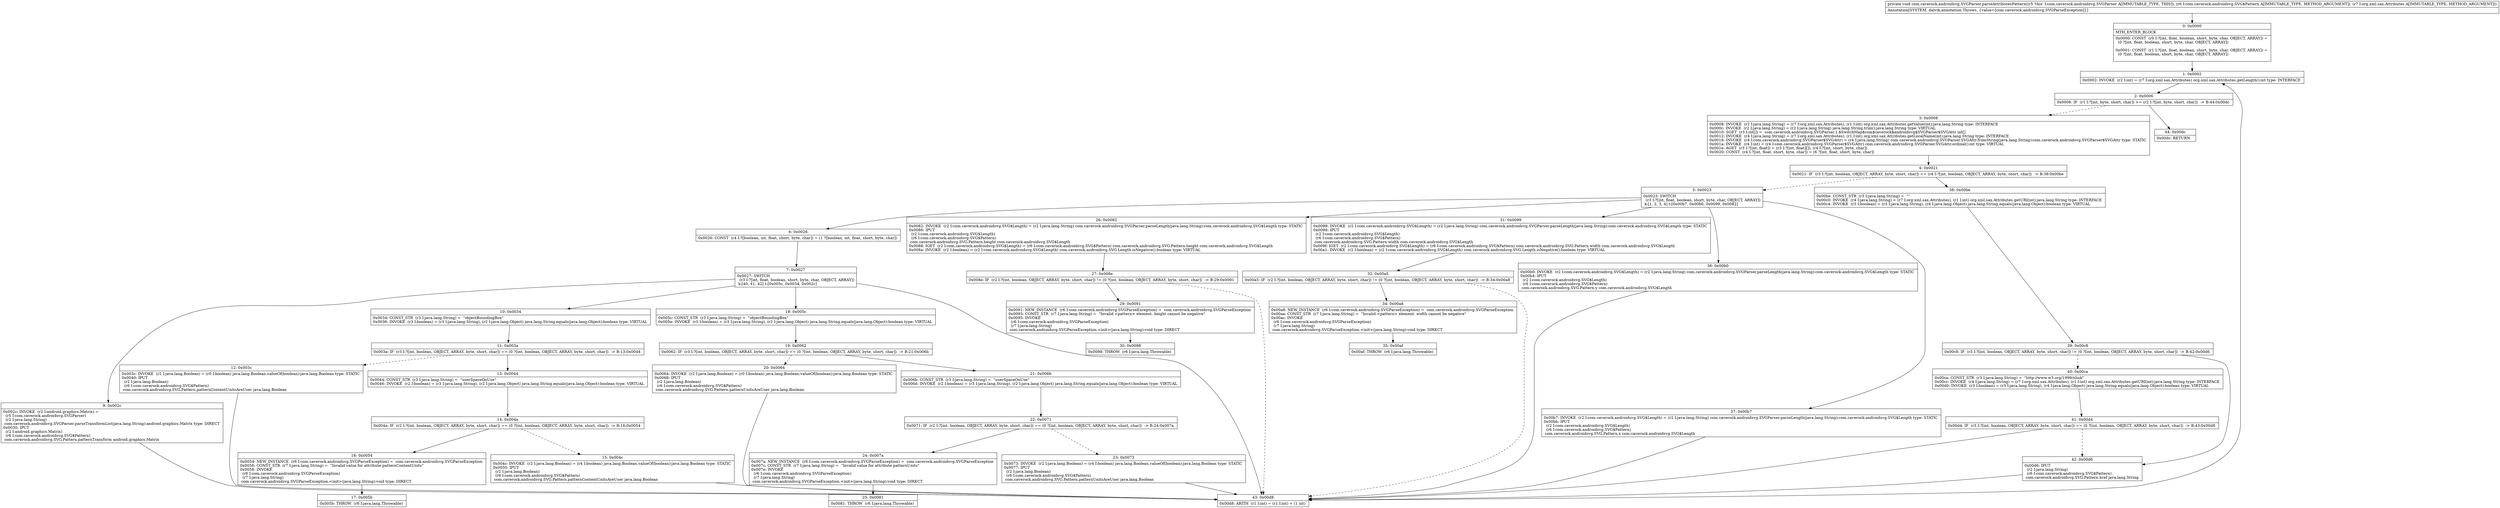digraph "CFG forcom.caverock.androidsvg.SVGParser.parseAttributesPattern(Lcom\/caverock\/androidsvg\/SVG$Pattern;Lorg\/xml\/sax\/Attributes;)V" {
Node_0 [shape=record,label="{0\:\ 0x0000|MTH_ENTER_BLOCK\l|0x0000: CONST  (r0 I:?[int, float, boolean, short, byte, char, OBJECT, ARRAY]) = \l  (0 ?[int, float, boolean, short, byte, char, OBJECT, ARRAY])\l \l0x0001: CONST  (r1 I:?[int, float, boolean, short, byte, char, OBJECT, ARRAY]) = \l  (0 ?[int, float, boolean, short, byte, char, OBJECT, ARRAY])\l \l}"];
Node_1 [shape=record,label="{1\:\ 0x0002|0x0002: INVOKE  (r2 I:int) = (r7 I:org.xml.sax.Attributes) org.xml.sax.Attributes.getLength():int type: INTERFACE \l}"];
Node_2 [shape=record,label="{2\:\ 0x0006|0x0006: IF  (r1 I:?[int, byte, short, char]) \>= (r2 I:?[int, byte, short, char])  \-\> B:44:0x00dc \l}"];
Node_3 [shape=record,label="{3\:\ 0x0008|0x0008: INVOKE  (r2 I:java.lang.String) = (r7 I:org.xml.sax.Attributes), (r1 I:int) org.xml.sax.Attributes.getValue(int):java.lang.String type: INTERFACE \l0x000c: INVOKE  (r2 I:java.lang.String) = (r2 I:java.lang.String) java.lang.String.trim():java.lang.String type: VIRTUAL \l0x0010: SGET  (r3 I:int[]) =  com.caverock.androidsvg.SVGParser.1.$SwitchMap$com$caverock$androidsvg$SVGParser$SVGAttr int[] \l0x0012: INVOKE  (r4 I:java.lang.String) = (r7 I:org.xml.sax.Attributes), (r1 I:int) org.xml.sax.Attributes.getLocalName(int):java.lang.String type: INTERFACE \l0x0016: INVOKE  (r4 I:com.caverock.androidsvg.SVGParser$SVGAttr) = (r4 I:java.lang.String) com.caverock.androidsvg.SVGParser.SVGAttr.fromString(java.lang.String):com.caverock.androidsvg.SVGParser$SVGAttr type: STATIC \l0x001a: INVOKE  (r4 I:int) = (r4 I:com.caverock.androidsvg.SVGParser$SVGAttr) com.caverock.androidsvg.SVGParser.SVGAttr.ordinal():int type: VIRTUAL \l0x001e: AGET  (r3 I:?[int, float]) = (r3 I:?[int, float][]), (r4 I:?[int, short, byte, char]) \l0x0020: CONST  (r4 I:?[int, float, short, byte, char]) = (6 ?[int, float, short, byte, char]) \l}"];
Node_4 [shape=record,label="{4\:\ 0x0021|0x0021: IF  (r3 I:?[int, boolean, OBJECT, ARRAY, byte, short, char]) == (r4 I:?[int, boolean, OBJECT, ARRAY, byte, short, char])  \-\> B:38:0x00be \l}"];
Node_5 [shape=record,label="{5\:\ 0x0023|0x0023: SWITCH  \l  (r3 I:?[int, float, boolean, short, byte, char, OBJECT, ARRAY])\l k:[1, 2, 3, 4] t:[0x00b7, 0x00b0, 0x0099, 0x0082] \l}"];
Node_6 [shape=record,label="{6\:\ 0x0026|0x0026: CONST  (r4 I:?[boolean, int, float, short, byte, char]) = (1 ?[boolean, int, float, short, byte, char]) \l}"];
Node_7 [shape=record,label="{7\:\ 0x0027|0x0027: SWITCH  \l  (r3 I:?[int, float, boolean, short, byte, char, OBJECT, ARRAY])\l k:[40, 41, 42] t:[0x005c, 0x0034, 0x002c] \l}"];
Node_9 [shape=record,label="{9\:\ 0x002c|0x002c: INVOKE  (r2 I:android.graphics.Matrix) = \l  (r5 I:com.caverock.androidsvg.SVGParser)\l  (r2 I:java.lang.String)\l com.caverock.androidsvg.SVGParser.parseTransformList(java.lang.String):android.graphics.Matrix type: DIRECT \l0x0030: IPUT  \l  (r2 I:android.graphics.Matrix)\l  (r6 I:com.caverock.androidsvg.SVG$Pattern)\l com.caverock.androidsvg.SVG.Pattern.patternTransform android.graphics.Matrix \l}"];
Node_10 [shape=record,label="{10\:\ 0x0034|0x0034: CONST_STR  (r3 I:java.lang.String) =  \"objectBoundingBox\" \l0x0036: INVOKE  (r3 I:boolean) = (r3 I:java.lang.String), (r2 I:java.lang.Object) java.lang.String.equals(java.lang.Object):boolean type: VIRTUAL \l}"];
Node_11 [shape=record,label="{11\:\ 0x003a|0x003a: IF  (r3 I:?[int, boolean, OBJECT, ARRAY, byte, short, char]) == (0 ?[int, boolean, OBJECT, ARRAY, byte, short, char])  \-\> B:13:0x0044 \l}"];
Node_12 [shape=record,label="{12\:\ 0x003c|0x003c: INVOKE  (r2 I:java.lang.Boolean) = (r0 I:boolean) java.lang.Boolean.valueOf(boolean):java.lang.Boolean type: STATIC \l0x0040: IPUT  \l  (r2 I:java.lang.Boolean)\l  (r6 I:com.caverock.androidsvg.SVG$Pattern)\l com.caverock.androidsvg.SVG.Pattern.patternContentUnitsAreUser java.lang.Boolean \l}"];
Node_13 [shape=record,label="{13\:\ 0x0044|0x0044: CONST_STR  (r3 I:java.lang.String) =  \"userSpaceOnUse\" \l0x0046: INVOKE  (r2 I:boolean) = (r3 I:java.lang.String), (r2 I:java.lang.Object) java.lang.String.equals(java.lang.Object):boolean type: VIRTUAL \l}"];
Node_14 [shape=record,label="{14\:\ 0x004a|0x004a: IF  (r2 I:?[int, boolean, OBJECT, ARRAY, byte, short, char]) == (0 ?[int, boolean, OBJECT, ARRAY, byte, short, char])  \-\> B:16:0x0054 \l}"];
Node_15 [shape=record,label="{15\:\ 0x004c|0x004c: INVOKE  (r2 I:java.lang.Boolean) = (r4 I:boolean) java.lang.Boolean.valueOf(boolean):java.lang.Boolean type: STATIC \l0x0050: IPUT  \l  (r2 I:java.lang.Boolean)\l  (r6 I:com.caverock.androidsvg.SVG$Pattern)\l com.caverock.androidsvg.SVG.Pattern.patternContentUnitsAreUser java.lang.Boolean \l}"];
Node_16 [shape=record,label="{16\:\ 0x0054|0x0054: NEW_INSTANCE  (r6 I:com.caverock.androidsvg.SVGParseException) =  com.caverock.androidsvg.SVGParseException \l0x0056: CONST_STR  (r7 I:java.lang.String) =  \"Invalid value for attribute patternContentUnits\" \l0x0058: INVOKE  \l  (r6 I:com.caverock.androidsvg.SVGParseException)\l  (r7 I:java.lang.String)\l com.caverock.androidsvg.SVGParseException.\<init\>(java.lang.String):void type: DIRECT \l}"];
Node_17 [shape=record,label="{17\:\ 0x005b|0x005b: THROW  (r6 I:java.lang.Throwable) \l}"];
Node_18 [shape=record,label="{18\:\ 0x005c|0x005c: CONST_STR  (r3 I:java.lang.String) =  \"objectBoundingBox\" \l0x005e: INVOKE  (r3 I:boolean) = (r3 I:java.lang.String), (r2 I:java.lang.Object) java.lang.String.equals(java.lang.Object):boolean type: VIRTUAL \l}"];
Node_19 [shape=record,label="{19\:\ 0x0062|0x0062: IF  (r3 I:?[int, boolean, OBJECT, ARRAY, byte, short, char]) == (0 ?[int, boolean, OBJECT, ARRAY, byte, short, char])  \-\> B:21:0x006b \l}"];
Node_20 [shape=record,label="{20\:\ 0x0064|0x0064: INVOKE  (r2 I:java.lang.Boolean) = (r0 I:boolean) java.lang.Boolean.valueOf(boolean):java.lang.Boolean type: STATIC \l0x0068: IPUT  \l  (r2 I:java.lang.Boolean)\l  (r6 I:com.caverock.androidsvg.SVG$Pattern)\l com.caverock.androidsvg.SVG.Pattern.patternUnitsAreUser java.lang.Boolean \l}"];
Node_21 [shape=record,label="{21\:\ 0x006b|0x006b: CONST_STR  (r3 I:java.lang.String) =  \"userSpaceOnUse\" \l0x006d: INVOKE  (r2 I:boolean) = (r3 I:java.lang.String), (r2 I:java.lang.Object) java.lang.String.equals(java.lang.Object):boolean type: VIRTUAL \l}"];
Node_22 [shape=record,label="{22\:\ 0x0071|0x0071: IF  (r2 I:?[int, boolean, OBJECT, ARRAY, byte, short, char]) == (0 ?[int, boolean, OBJECT, ARRAY, byte, short, char])  \-\> B:24:0x007a \l}"];
Node_23 [shape=record,label="{23\:\ 0x0073|0x0073: INVOKE  (r2 I:java.lang.Boolean) = (r4 I:boolean) java.lang.Boolean.valueOf(boolean):java.lang.Boolean type: STATIC \l0x0077: IPUT  \l  (r2 I:java.lang.Boolean)\l  (r6 I:com.caverock.androidsvg.SVG$Pattern)\l com.caverock.androidsvg.SVG.Pattern.patternUnitsAreUser java.lang.Boolean \l}"];
Node_24 [shape=record,label="{24\:\ 0x007a|0x007a: NEW_INSTANCE  (r6 I:com.caverock.androidsvg.SVGParseException) =  com.caverock.androidsvg.SVGParseException \l0x007c: CONST_STR  (r7 I:java.lang.String) =  \"Invalid value for attribute patternUnits\" \l0x007e: INVOKE  \l  (r6 I:com.caverock.androidsvg.SVGParseException)\l  (r7 I:java.lang.String)\l com.caverock.androidsvg.SVGParseException.\<init\>(java.lang.String):void type: DIRECT \l}"];
Node_25 [shape=record,label="{25\:\ 0x0081|0x0081: THROW  (r6 I:java.lang.Throwable) \l}"];
Node_26 [shape=record,label="{26\:\ 0x0082|0x0082: INVOKE  (r2 I:com.caverock.androidsvg.SVG$Length) = (r2 I:java.lang.String) com.caverock.androidsvg.SVGParser.parseLength(java.lang.String):com.caverock.androidsvg.SVG$Length type: STATIC \l0x0086: IPUT  \l  (r2 I:com.caverock.androidsvg.SVG$Length)\l  (r6 I:com.caverock.androidsvg.SVG$Pattern)\l com.caverock.androidsvg.SVG.Pattern.height com.caverock.androidsvg.SVG$Length \l0x0088: IGET  (r2 I:com.caverock.androidsvg.SVG$Length) = (r6 I:com.caverock.androidsvg.SVG$Pattern) com.caverock.androidsvg.SVG.Pattern.height com.caverock.androidsvg.SVG$Length \l0x008a: INVOKE  (r2 I:boolean) = (r2 I:com.caverock.androidsvg.SVG$Length) com.caverock.androidsvg.SVG.Length.isNegative():boolean type: VIRTUAL \l}"];
Node_27 [shape=record,label="{27\:\ 0x008e|0x008e: IF  (r2 I:?[int, boolean, OBJECT, ARRAY, byte, short, char]) != (0 ?[int, boolean, OBJECT, ARRAY, byte, short, char])  \-\> B:29:0x0091 \l}"];
Node_29 [shape=record,label="{29\:\ 0x0091|0x0091: NEW_INSTANCE  (r6 I:com.caverock.androidsvg.SVGParseException) =  com.caverock.androidsvg.SVGParseException \l0x0093: CONST_STR  (r7 I:java.lang.String) =  \"Invalid \<pattern\> element. height cannot be negative\" \l0x0095: INVOKE  \l  (r6 I:com.caverock.androidsvg.SVGParseException)\l  (r7 I:java.lang.String)\l com.caverock.androidsvg.SVGParseException.\<init\>(java.lang.String):void type: DIRECT \l}"];
Node_30 [shape=record,label="{30\:\ 0x0098|0x0098: THROW  (r6 I:java.lang.Throwable) \l}"];
Node_31 [shape=record,label="{31\:\ 0x0099|0x0099: INVOKE  (r2 I:com.caverock.androidsvg.SVG$Length) = (r2 I:java.lang.String) com.caverock.androidsvg.SVGParser.parseLength(java.lang.String):com.caverock.androidsvg.SVG$Length type: STATIC \l0x009d: IPUT  \l  (r2 I:com.caverock.androidsvg.SVG$Length)\l  (r6 I:com.caverock.androidsvg.SVG$Pattern)\l com.caverock.androidsvg.SVG.Pattern.width com.caverock.androidsvg.SVG$Length \l0x009f: IGET  (r2 I:com.caverock.androidsvg.SVG$Length) = (r6 I:com.caverock.androidsvg.SVG$Pattern) com.caverock.androidsvg.SVG.Pattern.width com.caverock.androidsvg.SVG$Length \l0x00a1: INVOKE  (r2 I:boolean) = (r2 I:com.caverock.androidsvg.SVG$Length) com.caverock.androidsvg.SVG.Length.isNegative():boolean type: VIRTUAL \l}"];
Node_32 [shape=record,label="{32\:\ 0x00a5|0x00a5: IF  (r2 I:?[int, boolean, OBJECT, ARRAY, byte, short, char]) != (0 ?[int, boolean, OBJECT, ARRAY, byte, short, char])  \-\> B:34:0x00a8 \l}"];
Node_34 [shape=record,label="{34\:\ 0x00a8|0x00a8: NEW_INSTANCE  (r6 I:com.caverock.androidsvg.SVGParseException) =  com.caverock.androidsvg.SVGParseException \l0x00aa: CONST_STR  (r7 I:java.lang.String) =  \"Invalid \<pattern\> element. width cannot be negative\" \l0x00ac: INVOKE  \l  (r6 I:com.caverock.androidsvg.SVGParseException)\l  (r7 I:java.lang.String)\l com.caverock.androidsvg.SVGParseException.\<init\>(java.lang.String):void type: DIRECT \l}"];
Node_35 [shape=record,label="{35\:\ 0x00af|0x00af: THROW  (r6 I:java.lang.Throwable) \l}"];
Node_36 [shape=record,label="{36\:\ 0x00b0|0x00b0: INVOKE  (r2 I:com.caverock.androidsvg.SVG$Length) = (r2 I:java.lang.String) com.caverock.androidsvg.SVGParser.parseLength(java.lang.String):com.caverock.androidsvg.SVG$Length type: STATIC \l0x00b4: IPUT  \l  (r2 I:com.caverock.androidsvg.SVG$Length)\l  (r6 I:com.caverock.androidsvg.SVG$Pattern)\l com.caverock.androidsvg.SVG.Pattern.y com.caverock.androidsvg.SVG$Length \l}"];
Node_37 [shape=record,label="{37\:\ 0x00b7|0x00b7: INVOKE  (r2 I:com.caverock.androidsvg.SVG$Length) = (r2 I:java.lang.String) com.caverock.androidsvg.SVGParser.parseLength(java.lang.String):com.caverock.androidsvg.SVG$Length type: STATIC \l0x00bb: IPUT  \l  (r2 I:com.caverock.androidsvg.SVG$Length)\l  (r6 I:com.caverock.androidsvg.SVG$Pattern)\l com.caverock.androidsvg.SVG.Pattern.x com.caverock.androidsvg.SVG$Length \l}"];
Node_38 [shape=record,label="{38\:\ 0x00be|0x00be: CONST_STR  (r3 I:java.lang.String) =  \"\" \l0x00c0: INVOKE  (r4 I:java.lang.String) = (r7 I:org.xml.sax.Attributes), (r1 I:int) org.xml.sax.Attributes.getURI(int):java.lang.String type: INTERFACE \l0x00c4: INVOKE  (r3 I:boolean) = (r3 I:java.lang.String), (r4 I:java.lang.Object) java.lang.String.equals(java.lang.Object):boolean type: VIRTUAL \l}"];
Node_39 [shape=record,label="{39\:\ 0x00c8|0x00c8: IF  (r3 I:?[int, boolean, OBJECT, ARRAY, byte, short, char]) != (0 ?[int, boolean, OBJECT, ARRAY, byte, short, char])  \-\> B:42:0x00d6 \l}"];
Node_40 [shape=record,label="{40\:\ 0x00ca|0x00ca: CONST_STR  (r3 I:java.lang.String) =  \"http:\/\/www.w3.org\/1999\/xlink\" \l0x00cc: INVOKE  (r4 I:java.lang.String) = (r7 I:org.xml.sax.Attributes), (r1 I:int) org.xml.sax.Attributes.getURI(int):java.lang.String type: INTERFACE \l0x00d0: INVOKE  (r3 I:boolean) = (r3 I:java.lang.String), (r4 I:java.lang.Object) java.lang.String.equals(java.lang.Object):boolean type: VIRTUAL \l}"];
Node_41 [shape=record,label="{41\:\ 0x00d4|0x00d4: IF  (r3 I:?[int, boolean, OBJECT, ARRAY, byte, short, char]) == (0 ?[int, boolean, OBJECT, ARRAY, byte, short, char])  \-\> B:43:0x00d8 \l}"];
Node_42 [shape=record,label="{42\:\ 0x00d6|0x00d6: IPUT  \l  (r2 I:java.lang.String)\l  (r6 I:com.caverock.androidsvg.SVG$Pattern)\l com.caverock.androidsvg.SVG.Pattern.href java.lang.String \l}"];
Node_43 [shape=record,label="{43\:\ 0x00d8|0x00d8: ARITH  (r1 I:int) = (r1 I:int) + (1 int) \l}"];
Node_44 [shape=record,label="{44\:\ 0x00dc|0x00dc: RETURN   \l}"];
MethodNode[shape=record,label="{private void com.caverock.androidsvg.SVGParser.parseAttributesPattern((r5 'this' I:com.caverock.androidsvg.SVGParser A[IMMUTABLE_TYPE, THIS]), (r6 I:com.caverock.androidsvg.SVG$Pattern A[IMMUTABLE_TYPE, METHOD_ARGUMENT]), (r7 I:org.xml.sax.Attributes A[IMMUTABLE_TYPE, METHOD_ARGUMENT]))  | Annotation[SYSTEM, dalvik.annotation.Throws, \{value=[com.caverock.androidsvg.SVGParseException]\}]\l}"];
MethodNode -> Node_0;
Node_0 -> Node_1;
Node_1 -> Node_2;
Node_2 -> Node_3[style=dashed];
Node_2 -> Node_44;
Node_3 -> Node_4;
Node_4 -> Node_5[style=dashed];
Node_4 -> Node_38;
Node_5 -> Node_6;
Node_5 -> Node_26;
Node_5 -> Node_31;
Node_5 -> Node_36;
Node_5 -> Node_37;
Node_6 -> Node_7;
Node_7 -> Node_9;
Node_7 -> Node_10;
Node_7 -> Node_18;
Node_7 -> Node_43;
Node_9 -> Node_43;
Node_10 -> Node_11;
Node_11 -> Node_12[style=dashed];
Node_11 -> Node_13;
Node_12 -> Node_43;
Node_13 -> Node_14;
Node_14 -> Node_15[style=dashed];
Node_14 -> Node_16;
Node_15 -> Node_43;
Node_16 -> Node_17;
Node_18 -> Node_19;
Node_19 -> Node_20[style=dashed];
Node_19 -> Node_21;
Node_20 -> Node_43;
Node_21 -> Node_22;
Node_22 -> Node_23[style=dashed];
Node_22 -> Node_24;
Node_23 -> Node_43;
Node_24 -> Node_25;
Node_26 -> Node_27;
Node_27 -> Node_29;
Node_27 -> Node_43[style=dashed];
Node_29 -> Node_30;
Node_31 -> Node_32;
Node_32 -> Node_34;
Node_32 -> Node_43[style=dashed];
Node_34 -> Node_35;
Node_36 -> Node_43;
Node_37 -> Node_43;
Node_38 -> Node_39;
Node_39 -> Node_40[style=dashed];
Node_39 -> Node_42;
Node_40 -> Node_41;
Node_41 -> Node_42[style=dashed];
Node_41 -> Node_43;
Node_42 -> Node_43;
Node_43 -> Node_1;
}

